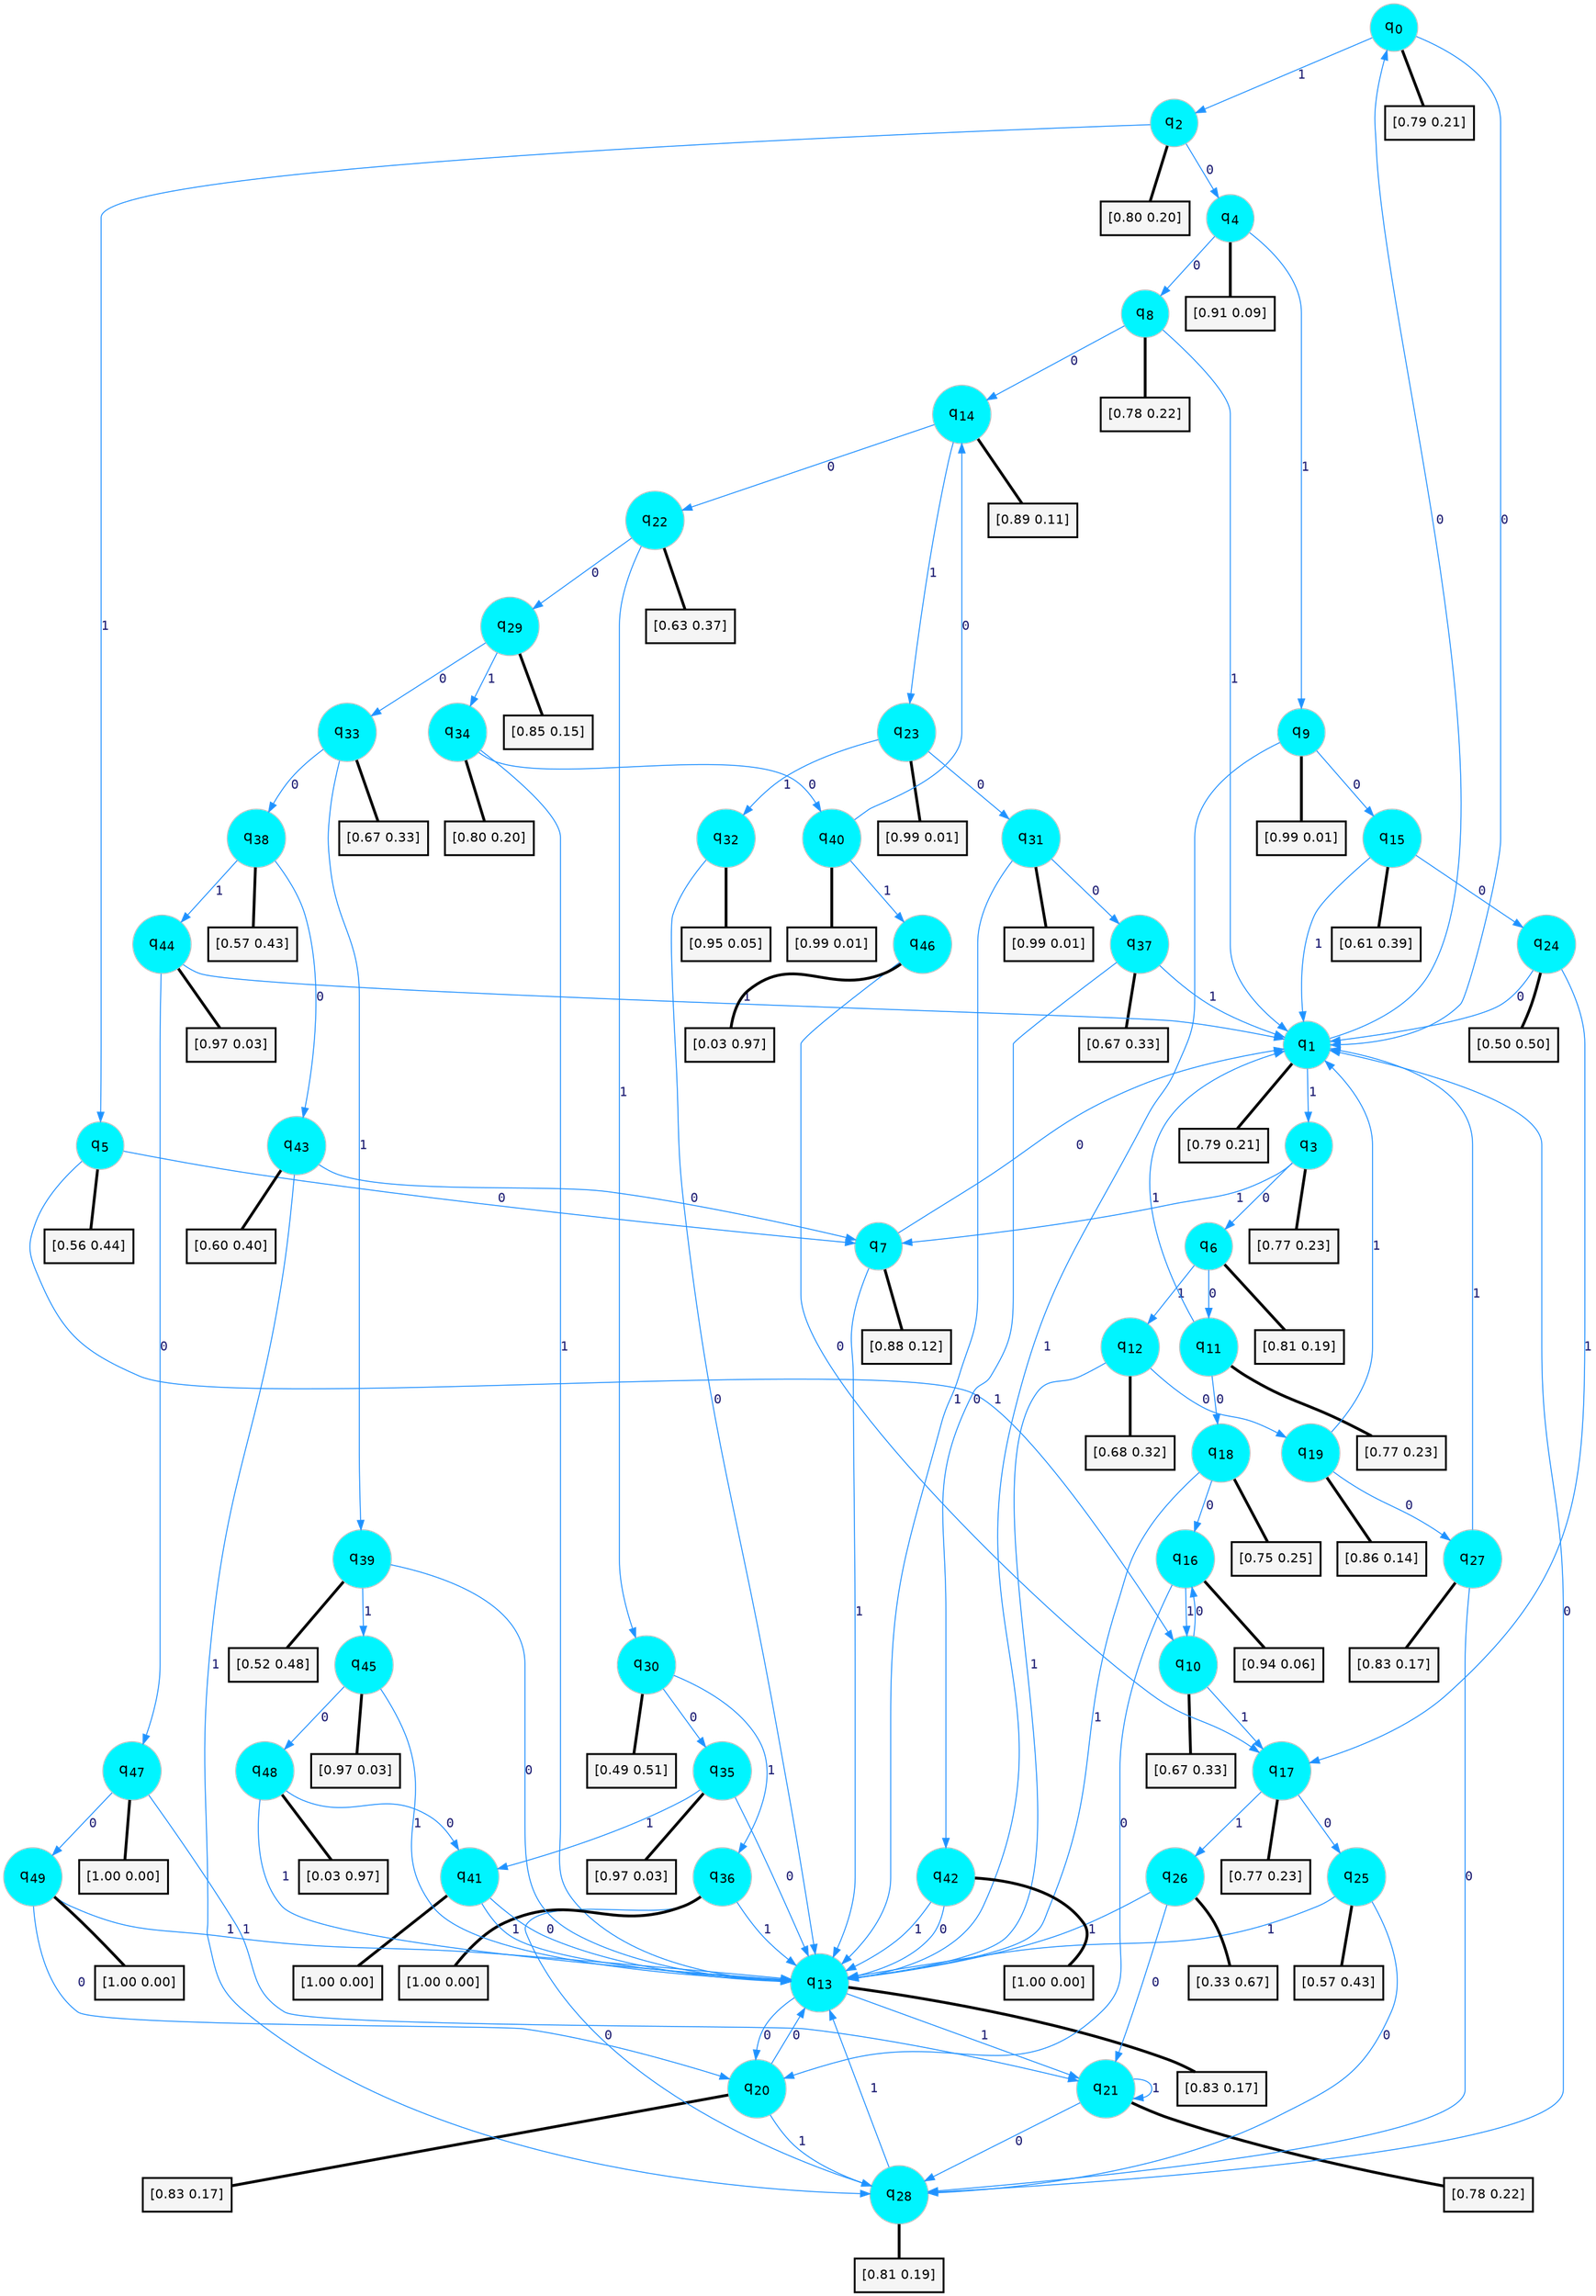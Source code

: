 digraph G {
graph [
bgcolor=transparent, dpi=300, rankdir=TD, size="40,25"];
node [
color=gray, fillcolor=turquoise1, fontcolor=black, fontname=Helvetica, fontsize=16, fontweight=bold, shape=circle, style=filled];
edge [
arrowsize=1, color=dodgerblue1, fontcolor=midnightblue, fontname=courier, fontweight=bold, penwidth=1, style=solid, weight=20];
0[label=<q<SUB>0</SUB>>];
1[label=<q<SUB>1</SUB>>];
2[label=<q<SUB>2</SUB>>];
3[label=<q<SUB>3</SUB>>];
4[label=<q<SUB>4</SUB>>];
5[label=<q<SUB>5</SUB>>];
6[label=<q<SUB>6</SUB>>];
7[label=<q<SUB>7</SUB>>];
8[label=<q<SUB>8</SUB>>];
9[label=<q<SUB>9</SUB>>];
10[label=<q<SUB>10</SUB>>];
11[label=<q<SUB>11</SUB>>];
12[label=<q<SUB>12</SUB>>];
13[label=<q<SUB>13</SUB>>];
14[label=<q<SUB>14</SUB>>];
15[label=<q<SUB>15</SUB>>];
16[label=<q<SUB>16</SUB>>];
17[label=<q<SUB>17</SUB>>];
18[label=<q<SUB>18</SUB>>];
19[label=<q<SUB>19</SUB>>];
20[label=<q<SUB>20</SUB>>];
21[label=<q<SUB>21</SUB>>];
22[label=<q<SUB>22</SUB>>];
23[label=<q<SUB>23</SUB>>];
24[label=<q<SUB>24</SUB>>];
25[label=<q<SUB>25</SUB>>];
26[label=<q<SUB>26</SUB>>];
27[label=<q<SUB>27</SUB>>];
28[label=<q<SUB>28</SUB>>];
29[label=<q<SUB>29</SUB>>];
30[label=<q<SUB>30</SUB>>];
31[label=<q<SUB>31</SUB>>];
32[label=<q<SUB>32</SUB>>];
33[label=<q<SUB>33</SUB>>];
34[label=<q<SUB>34</SUB>>];
35[label=<q<SUB>35</SUB>>];
36[label=<q<SUB>36</SUB>>];
37[label=<q<SUB>37</SUB>>];
38[label=<q<SUB>38</SUB>>];
39[label=<q<SUB>39</SUB>>];
40[label=<q<SUB>40</SUB>>];
41[label=<q<SUB>41</SUB>>];
42[label=<q<SUB>42</SUB>>];
43[label=<q<SUB>43</SUB>>];
44[label=<q<SUB>44</SUB>>];
45[label=<q<SUB>45</SUB>>];
46[label=<q<SUB>46</SUB>>];
47[label=<q<SUB>47</SUB>>];
48[label=<q<SUB>48</SUB>>];
49[label=<q<SUB>49</SUB>>];
50[label="[0.79 0.21]", shape=box,fontcolor=black, fontname=Helvetica, fontsize=14, penwidth=2, fillcolor=whitesmoke,color=black];
51[label="[0.79 0.21]", shape=box,fontcolor=black, fontname=Helvetica, fontsize=14, penwidth=2, fillcolor=whitesmoke,color=black];
52[label="[0.80 0.20]", shape=box,fontcolor=black, fontname=Helvetica, fontsize=14, penwidth=2, fillcolor=whitesmoke,color=black];
53[label="[0.77 0.23]", shape=box,fontcolor=black, fontname=Helvetica, fontsize=14, penwidth=2, fillcolor=whitesmoke,color=black];
54[label="[0.91 0.09]", shape=box,fontcolor=black, fontname=Helvetica, fontsize=14, penwidth=2, fillcolor=whitesmoke,color=black];
55[label="[0.56 0.44]", shape=box,fontcolor=black, fontname=Helvetica, fontsize=14, penwidth=2, fillcolor=whitesmoke,color=black];
56[label="[0.81 0.19]", shape=box,fontcolor=black, fontname=Helvetica, fontsize=14, penwidth=2, fillcolor=whitesmoke,color=black];
57[label="[0.88 0.12]", shape=box,fontcolor=black, fontname=Helvetica, fontsize=14, penwidth=2, fillcolor=whitesmoke,color=black];
58[label="[0.78 0.22]", shape=box,fontcolor=black, fontname=Helvetica, fontsize=14, penwidth=2, fillcolor=whitesmoke,color=black];
59[label="[0.99 0.01]", shape=box,fontcolor=black, fontname=Helvetica, fontsize=14, penwidth=2, fillcolor=whitesmoke,color=black];
60[label="[0.67 0.33]", shape=box,fontcolor=black, fontname=Helvetica, fontsize=14, penwidth=2, fillcolor=whitesmoke,color=black];
61[label="[0.77 0.23]", shape=box,fontcolor=black, fontname=Helvetica, fontsize=14, penwidth=2, fillcolor=whitesmoke,color=black];
62[label="[0.68 0.32]", shape=box,fontcolor=black, fontname=Helvetica, fontsize=14, penwidth=2, fillcolor=whitesmoke,color=black];
63[label="[0.83 0.17]", shape=box,fontcolor=black, fontname=Helvetica, fontsize=14, penwidth=2, fillcolor=whitesmoke,color=black];
64[label="[0.89 0.11]", shape=box,fontcolor=black, fontname=Helvetica, fontsize=14, penwidth=2, fillcolor=whitesmoke,color=black];
65[label="[0.61 0.39]", shape=box,fontcolor=black, fontname=Helvetica, fontsize=14, penwidth=2, fillcolor=whitesmoke,color=black];
66[label="[0.94 0.06]", shape=box,fontcolor=black, fontname=Helvetica, fontsize=14, penwidth=2, fillcolor=whitesmoke,color=black];
67[label="[0.77 0.23]", shape=box,fontcolor=black, fontname=Helvetica, fontsize=14, penwidth=2, fillcolor=whitesmoke,color=black];
68[label="[0.75 0.25]", shape=box,fontcolor=black, fontname=Helvetica, fontsize=14, penwidth=2, fillcolor=whitesmoke,color=black];
69[label="[0.86 0.14]", shape=box,fontcolor=black, fontname=Helvetica, fontsize=14, penwidth=2, fillcolor=whitesmoke,color=black];
70[label="[0.83 0.17]", shape=box,fontcolor=black, fontname=Helvetica, fontsize=14, penwidth=2, fillcolor=whitesmoke,color=black];
71[label="[0.78 0.22]", shape=box,fontcolor=black, fontname=Helvetica, fontsize=14, penwidth=2, fillcolor=whitesmoke,color=black];
72[label="[0.63 0.37]", shape=box,fontcolor=black, fontname=Helvetica, fontsize=14, penwidth=2, fillcolor=whitesmoke,color=black];
73[label="[0.99 0.01]", shape=box,fontcolor=black, fontname=Helvetica, fontsize=14, penwidth=2, fillcolor=whitesmoke,color=black];
74[label="[0.50 0.50]", shape=box,fontcolor=black, fontname=Helvetica, fontsize=14, penwidth=2, fillcolor=whitesmoke,color=black];
75[label="[0.57 0.43]", shape=box,fontcolor=black, fontname=Helvetica, fontsize=14, penwidth=2, fillcolor=whitesmoke,color=black];
76[label="[0.33 0.67]", shape=box,fontcolor=black, fontname=Helvetica, fontsize=14, penwidth=2, fillcolor=whitesmoke,color=black];
77[label="[0.83 0.17]", shape=box,fontcolor=black, fontname=Helvetica, fontsize=14, penwidth=2, fillcolor=whitesmoke,color=black];
78[label="[0.81 0.19]", shape=box,fontcolor=black, fontname=Helvetica, fontsize=14, penwidth=2, fillcolor=whitesmoke,color=black];
79[label="[0.85 0.15]", shape=box,fontcolor=black, fontname=Helvetica, fontsize=14, penwidth=2, fillcolor=whitesmoke,color=black];
80[label="[0.49 0.51]", shape=box,fontcolor=black, fontname=Helvetica, fontsize=14, penwidth=2, fillcolor=whitesmoke,color=black];
81[label="[0.99 0.01]", shape=box,fontcolor=black, fontname=Helvetica, fontsize=14, penwidth=2, fillcolor=whitesmoke,color=black];
82[label="[0.95 0.05]", shape=box,fontcolor=black, fontname=Helvetica, fontsize=14, penwidth=2, fillcolor=whitesmoke,color=black];
83[label="[0.67 0.33]", shape=box,fontcolor=black, fontname=Helvetica, fontsize=14, penwidth=2, fillcolor=whitesmoke,color=black];
84[label="[0.80 0.20]", shape=box,fontcolor=black, fontname=Helvetica, fontsize=14, penwidth=2, fillcolor=whitesmoke,color=black];
85[label="[0.97 0.03]", shape=box,fontcolor=black, fontname=Helvetica, fontsize=14, penwidth=2, fillcolor=whitesmoke,color=black];
86[label="[1.00 0.00]", shape=box,fontcolor=black, fontname=Helvetica, fontsize=14, penwidth=2, fillcolor=whitesmoke,color=black];
87[label="[0.67 0.33]", shape=box,fontcolor=black, fontname=Helvetica, fontsize=14, penwidth=2, fillcolor=whitesmoke,color=black];
88[label="[0.57 0.43]", shape=box,fontcolor=black, fontname=Helvetica, fontsize=14, penwidth=2, fillcolor=whitesmoke,color=black];
89[label="[0.52 0.48]", shape=box,fontcolor=black, fontname=Helvetica, fontsize=14, penwidth=2, fillcolor=whitesmoke,color=black];
90[label="[0.99 0.01]", shape=box,fontcolor=black, fontname=Helvetica, fontsize=14, penwidth=2, fillcolor=whitesmoke,color=black];
91[label="[1.00 0.00]", shape=box,fontcolor=black, fontname=Helvetica, fontsize=14, penwidth=2, fillcolor=whitesmoke,color=black];
92[label="[1.00 0.00]", shape=box,fontcolor=black, fontname=Helvetica, fontsize=14, penwidth=2, fillcolor=whitesmoke,color=black];
93[label="[0.60 0.40]", shape=box,fontcolor=black, fontname=Helvetica, fontsize=14, penwidth=2, fillcolor=whitesmoke,color=black];
94[label="[0.97 0.03]", shape=box,fontcolor=black, fontname=Helvetica, fontsize=14, penwidth=2, fillcolor=whitesmoke,color=black];
95[label="[0.97 0.03]", shape=box,fontcolor=black, fontname=Helvetica, fontsize=14, penwidth=2, fillcolor=whitesmoke,color=black];
96[label="[0.03 0.97]", shape=box,fontcolor=black, fontname=Helvetica, fontsize=14, penwidth=2, fillcolor=whitesmoke,color=black];
97[label="[1.00 0.00]", shape=box,fontcolor=black, fontname=Helvetica, fontsize=14, penwidth=2, fillcolor=whitesmoke,color=black];
98[label="[0.03 0.97]", shape=box,fontcolor=black, fontname=Helvetica, fontsize=14, penwidth=2, fillcolor=whitesmoke,color=black];
99[label="[1.00 0.00]", shape=box,fontcolor=black, fontname=Helvetica, fontsize=14, penwidth=2, fillcolor=whitesmoke,color=black];
0->1 [label=0];
0->2 [label=1];
0->50 [arrowhead=none, penwidth=3,color=black];
1->0 [label=0];
1->3 [label=1];
1->51 [arrowhead=none, penwidth=3,color=black];
2->4 [label=0];
2->5 [label=1];
2->52 [arrowhead=none, penwidth=3,color=black];
3->6 [label=0];
3->7 [label=1];
3->53 [arrowhead=none, penwidth=3,color=black];
4->8 [label=0];
4->9 [label=1];
4->54 [arrowhead=none, penwidth=3,color=black];
5->7 [label=0];
5->10 [label=1];
5->55 [arrowhead=none, penwidth=3,color=black];
6->11 [label=0];
6->12 [label=1];
6->56 [arrowhead=none, penwidth=3,color=black];
7->1 [label=0];
7->13 [label=1];
7->57 [arrowhead=none, penwidth=3,color=black];
8->14 [label=0];
8->1 [label=1];
8->58 [arrowhead=none, penwidth=3,color=black];
9->15 [label=0];
9->13 [label=1];
9->59 [arrowhead=none, penwidth=3,color=black];
10->16 [label=0];
10->17 [label=1];
10->60 [arrowhead=none, penwidth=3,color=black];
11->18 [label=0];
11->1 [label=1];
11->61 [arrowhead=none, penwidth=3,color=black];
12->19 [label=0];
12->13 [label=1];
12->62 [arrowhead=none, penwidth=3,color=black];
13->20 [label=0];
13->21 [label=1];
13->63 [arrowhead=none, penwidth=3,color=black];
14->22 [label=0];
14->23 [label=1];
14->64 [arrowhead=none, penwidth=3,color=black];
15->24 [label=0];
15->1 [label=1];
15->65 [arrowhead=none, penwidth=3,color=black];
16->20 [label=0];
16->10 [label=1];
16->66 [arrowhead=none, penwidth=3,color=black];
17->25 [label=0];
17->26 [label=1];
17->67 [arrowhead=none, penwidth=3,color=black];
18->16 [label=0];
18->13 [label=1];
18->68 [arrowhead=none, penwidth=3,color=black];
19->27 [label=0];
19->1 [label=1];
19->69 [arrowhead=none, penwidth=3,color=black];
20->13 [label=0];
20->28 [label=1];
20->70 [arrowhead=none, penwidth=3,color=black];
21->28 [label=0];
21->21 [label=1];
21->71 [arrowhead=none, penwidth=3,color=black];
22->29 [label=0];
22->30 [label=1];
22->72 [arrowhead=none, penwidth=3,color=black];
23->31 [label=0];
23->32 [label=1];
23->73 [arrowhead=none, penwidth=3,color=black];
24->1 [label=0];
24->17 [label=1];
24->74 [arrowhead=none, penwidth=3,color=black];
25->28 [label=0];
25->13 [label=1];
25->75 [arrowhead=none, penwidth=3,color=black];
26->21 [label=0];
26->13 [label=1];
26->76 [arrowhead=none, penwidth=3,color=black];
27->28 [label=0];
27->1 [label=1];
27->77 [arrowhead=none, penwidth=3,color=black];
28->1 [label=0];
28->13 [label=1];
28->78 [arrowhead=none, penwidth=3,color=black];
29->33 [label=0];
29->34 [label=1];
29->79 [arrowhead=none, penwidth=3,color=black];
30->35 [label=0];
30->36 [label=1];
30->80 [arrowhead=none, penwidth=3,color=black];
31->37 [label=0];
31->13 [label=1];
31->81 [arrowhead=none, penwidth=3,color=black];
32->13 [label=0];
32->82 [arrowhead=none, penwidth=3,color=black];
33->38 [label=0];
33->39 [label=1];
33->83 [arrowhead=none, penwidth=3,color=black];
34->40 [label=0];
34->13 [label=1];
34->84 [arrowhead=none, penwidth=3,color=black];
35->13 [label=0];
35->41 [label=1];
35->85 [arrowhead=none, penwidth=3,color=black];
36->28 [label=0];
36->13 [label=1];
36->86 [arrowhead=none, penwidth=3,color=black];
37->42 [label=0];
37->1 [label=1];
37->87 [arrowhead=none, penwidth=3,color=black];
38->43 [label=0];
38->44 [label=1];
38->88 [arrowhead=none, penwidth=3,color=black];
39->13 [label=0];
39->45 [label=1];
39->89 [arrowhead=none, penwidth=3,color=black];
40->14 [label=0];
40->46 [label=1];
40->90 [arrowhead=none, penwidth=3,color=black];
41->13 [label=0];
41->13 [label=1];
41->91 [arrowhead=none, penwidth=3,color=black];
42->13 [label=0];
42->13 [label=1];
42->92 [arrowhead=none, penwidth=3,color=black];
43->7 [label=0];
43->28 [label=1];
43->93 [arrowhead=none, penwidth=3,color=black];
44->47 [label=0];
44->1 [label=1];
44->94 [arrowhead=none, penwidth=3,color=black];
45->48 [label=0];
45->13 [label=1];
45->95 [arrowhead=none, penwidth=3,color=black];
46->17 [label=0];
46->96 [arrowhead=none, penwidth=3,color=black];
47->49 [label=0];
47->21 [label=1];
47->97 [arrowhead=none, penwidth=3,color=black];
48->41 [label=0];
48->13 [label=1];
48->98 [arrowhead=none, penwidth=3,color=black];
49->20 [label=0];
49->13 [label=1];
49->99 [arrowhead=none, penwidth=3,color=black];
}
